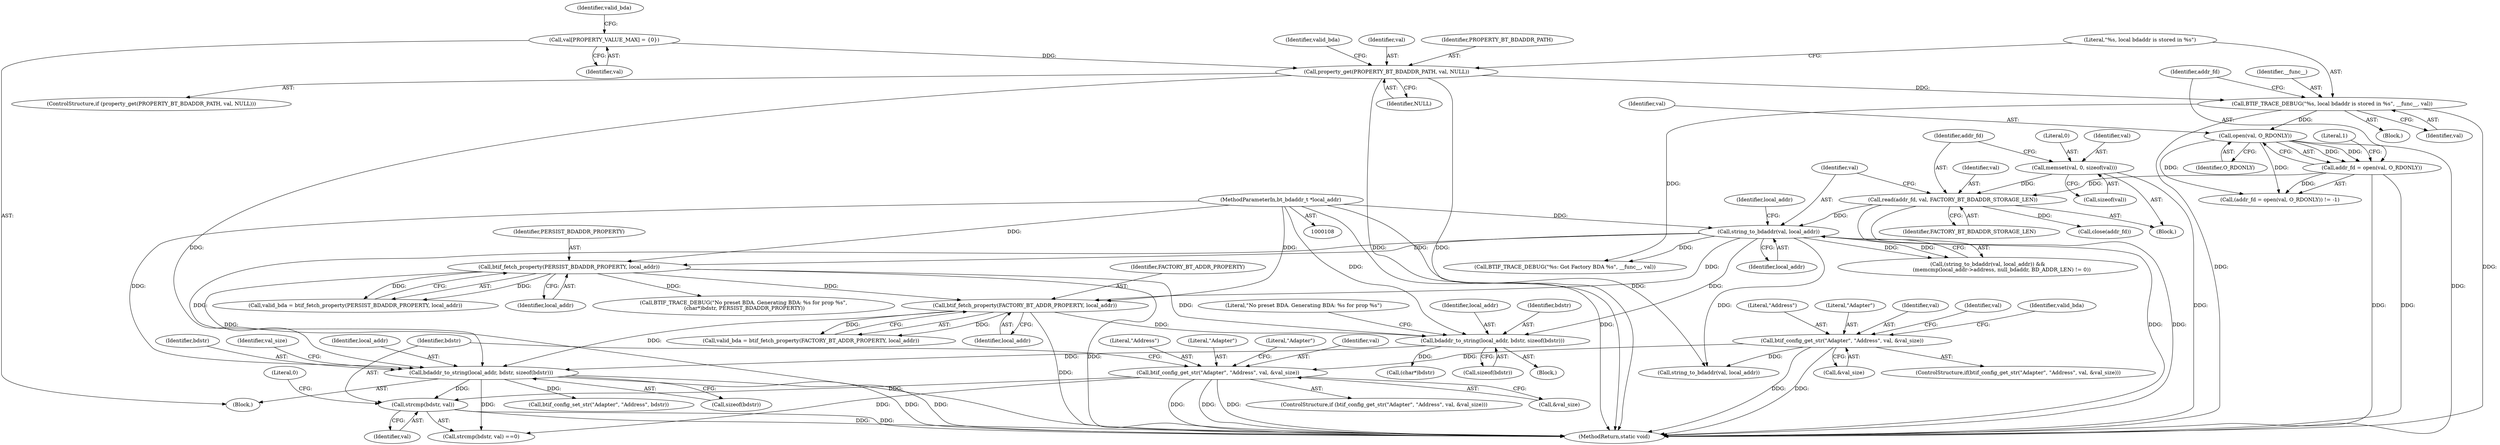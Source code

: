 digraph "0_Android_472271b153c5dc53c28beac55480a8d8434b2d5c_12@API" {
"1000337" [label="(Call,strcmp(bdstr, val))"];
"1000318" [label="(Call,bdaddr_to_string(local_addr, bdstr, sizeof(bdstr)))"];
"1000157" [label="(Call,string_to_bdaddr(val, local_addr))"];
"1000151" [label="(Call,read(addr_fd, val, FACTORY_BT_BDADDR_STORAGE_LEN))"];
"1000138" [label="(Call,addr_fd = open(val, O_RDONLY))"];
"1000140" [label="(Call,open(val, O_RDONLY))"];
"1000132" [label="(Call,BTIF_TRACE_DEBUG(\"%s, local bdaddr is stored in %s\", __func__, val))"];
"1000126" [label="(Call,property_get(PROPERTY_BT_BDADDR_PATH, val, NULL))"];
"1000112" [label="(Call,val[PROPERTY_VALUE_MAX] = {0})"];
"1000146" [label="(Call,memset(val, 0, sizeof(val)))"];
"1000109" [label="(MethodParameterIn,bt_bdaddr_t *local_addr)"];
"1000207" [label="(Call,btif_fetch_property(PERSIST_BDADDR_PROPERTY, local_addr))"];
"1000295" [label="(Call,bdaddr_to_string(local_addr, bdstr, sizeof(bdstr)))"];
"1000216" [label="(Call,btif_fetch_property(FACTORY_BT_ADDR_PROPERTY, local_addr))"];
"1000328" [label="(Call,btif_config_get_str(\"Adapter\", \"Address\", val, &val_size))"];
"1000187" [label="(Call,btif_config_get_str(\"Adapter\", \"Address\", val, &val_size))"];
"1000209" [label="(Identifier,local_addr)"];
"1000133" [label="(Literal,\"%s, local bdaddr is stored in %s\")"];
"1000116" [label="(Identifier,valid_bda)"];
"1000190" [label="(Identifier,val)"];
"1000330" [label="(Literal,\"Address\")"];
"1000338" [label="(Identifier,bdstr)"];
"1000194" [label="(Call,string_to_bdaddr(val, local_addr))"];
"1000336" [label="(Call,strcmp(bdstr, val) ==0)"];
"1000156" [label="(Call,(string_to_bdaddr(val, local_addr)) &&\n                 (memcmp(local_addr->address, null_bdaddr, BD_ADDR_LEN) != 0))"];
"1000137" [label="(Call,(addr_fd = open(val, O_RDONLY)) != -1)"];
"1000128" [label="(Identifier,val)"];
"1000321" [label="(Call,sizeof(bdstr))"];
"1000327" [label="(ControlStructure,if (btif_config_get_str(\"Adapter\", \"Address\", val, &val_size)))"];
"1000329" [label="(Literal,\"Adapter\")"];
"1000141" [label="(Identifier,val)"];
"1000218" [label="(Identifier,local_addr)"];
"1000134" [label="(Identifier,__func__)"];
"1000324" [label="(Identifier,val_size)"];
"1000186" [label="(ControlStructure,if(btif_config_get_str(\"Adapter\", \"Address\", val, &val_size)))"];
"1000295" [label="(Call,bdaddr_to_string(local_addr, bdstr, sizeof(bdstr)))"];
"1000343" [label="(Call,btif_config_set_str(\"Adapter\", \"Address\", bdstr))"];
"1000296" [label="(Identifier,local_addr)"];
"1000344" [label="(Literal,\"Adapter\")"];
"1000152" [label="(Identifier,addr_fd)"];
"1000125" [label="(ControlStructure,if (property_get(PROPERTY_BT_BDADDR_PATH, val, NULL)))"];
"1000195" [label="(Identifier,val)"];
"1000203" [label="(Identifier,valid_bda)"];
"1000337" [label="(Call,strcmp(bdstr, val))"];
"1000159" [label="(Identifier,local_addr)"];
"1000140" [label="(Call,open(val, O_RDONLY))"];
"1000142" [label="(Identifier,O_RDONLY)"];
"1000110" [label="(Block,)"];
"1000191" [label="(Call,&val_size)"];
"1000187" [label="(Call,btif_config_get_str(\"Adapter\", \"Address\", val, &val_size))"];
"1000145" [label="(Block,)"];
"1000129" [label="(Identifier,NULL)"];
"1000217" [label="(Identifier,FACTORY_BT_ADDR_PROPERTY)"];
"1000138" [label="(Call,addr_fd = open(val, O_RDONLY))"];
"1000157" [label="(Call,string_to_bdaddr(val, local_addr))"];
"1000127" [label="(Identifier,PROPERTY_BT_BDADDR_PATH)"];
"1000126" [label="(Call,property_get(PROPERTY_BT_BDADDR_PATH, val, NULL))"];
"1000144" [label="(Literal,1)"];
"1000130" [label="(Block,)"];
"1000205" [label="(Call,valid_bda = btif_fetch_property(PERSIST_BDADDR_PROPERTY, local_addr))"];
"1000214" [label="(Call,valid_bda = btif_fetch_property(FACTORY_BT_ADDR_PROPERTY, local_addr))"];
"1000328" [label="(Call,btif_config_get_str(\"Adapter\", \"Address\", val, &val_size))"];
"1000318" [label="(Call,bdaddr_to_string(local_addr, bdstr, sizeof(bdstr)))"];
"1000302" [label="(Call,(char*)bdstr)"];
"1000176" [label="(Call,close(addr_fd))"];
"1000189" [label="(Literal,\"Address\")"];
"1000301" [label="(Literal,\"No preset BDA. Generating BDA: %s for prop %s\")"];
"1000135" [label="(Identifier,val)"];
"1000146" [label="(Call,memset(val, 0, sizeof(val)))"];
"1000112" [label="(Call,val[PROPERTY_VALUE_MAX] = {0})"];
"1000332" [label="(Call,&val_size)"];
"1000139" [label="(Identifier,addr_fd)"];
"1000158" [label="(Identifier,val)"];
"1000319" [label="(Identifier,local_addr)"];
"1000298" [label="(Call,sizeof(bdstr))"];
"1000148" [label="(Literal,0)"];
"1000180" [label="(Identifier,valid_bda)"];
"1000163" [label="(Identifier,local_addr)"];
"1000153" [label="(Identifier,val)"];
"1000113" [label="(Identifier,val)"];
"1000149" [label="(Call,sizeof(val))"];
"1000109" [label="(MethodParameterIn,bt_bdaddr_t *local_addr)"];
"1000132" [label="(Call,BTIF_TRACE_DEBUG(\"%s, local bdaddr is stored in %s\", __func__, val))"];
"1000340" [label="(Literal,0)"];
"1000300" [label="(Call,BTIF_TRACE_DEBUG(\"No preset BDA. Generating BDA: %s for prop %s\",\n (char*)bdstr, PERSIST_BDADDR_PROPERTY))"];
"1000154" [label="(Identifier,FACTORY_BT_BDADDR_STORAGE_LEN)"];
"1000297" [label="(Identifier,bdstr)"];
"1000331" [label="(Identifier,val)"];
"1000208" [label="(Identifier,PERSIST_BDADDR_PROPERTY)"];
"1000216" [label="(Call,btif_fetch_property(FACTORY_BT_ADDR_PROPERTY, local_addr))"];
"1000172" [label="(Call,BTIF_TRACE_DEBUG(\"%s: Got Factory BDA %s\", __func__, val))"];
"1000147" [label="(Identifier,val)"];
"1000347" [label="(MethodReturn,static void)"];
"1000188" [label="(Literal,\"Adapter\")"];
"1000222" [label="(Block,)"];
"1000339" [label="(Identifier,val)"];
"1000151" [label="(Call,read(addr_fd, val, FACTORY_BT_BDADDR_STORAGE_LEN))"];
"1000207" [label="(Call,btif_fetch_property(PERSIST_BDADDR_PROPERTY, local_addr))"];
"1000320" [label="(Identifier,bdstr)"];
"1000337" -> "1000336"  [label="AST: "];
"1000337" -> "1000339"  [label="CFG: "];
"1000338" -> "1000337"  [label="AST: "];
"1000339" -> "1000337"  [label="AST: "];
"1000340" -> "1000337"  [label="CFG: "];
"1000337" -> "1000347"  [label="DDG: "];
"1000337" -> "1000347"  [label="DDG: "];
"1000318" -> "1000337"  [label="DDG: "];
"1000328" -> "1000337"  [label="DDG: "];
"1000318" -> "1000110"  [label="AST: "];
"1000318" -> "1000321"  [label="CFG: "];
"1000319" -> "1000318"  [label="AST: "];
"1000320" -> "1000318"  [label="AST: "];
"1000321" -> "1000318"  [label="AST: "];
"1000324" -> "1000318"  [label="CFG: "];
"1000318" -> "1000347"  [label="DDG: "];
"1000318" -> "1000347"  [label="DDG: "];
"1000157" -> "1000318"  [label="DDG: "];
"1000207" -> "1000318"  [label="DDG: "];
"1000295" -> "1000318"  [label="DDG: "];
"1000216" -> "1000318"  [label="DDG: "];
"1000109" -> "1000318"  [label="DDG: "];
"1000318" -> "1000336"  [label="DDG: "];
"1000318" -> "1000343"  [label="DDG: "];
"1000157" -> "1000156"  [label="AST: "];
"1000157" -> "1000159"  [label="CFG: "];
"1000158" -> "1000157"  [label="AST: "];
"1000159" -> "1000157"  [label="AST: "];
"1000163" -> "1000157"  [label="CFG: "];
"1000156" -> "1000157"  [label="CFG: "];
"1000157" -> "1000156"  [label="DDG: "];
"1000157" -> "1000156"  [label="DDG: "];
"1000151" -> "1000157"  [label="DDG: "];
"1000109" -> "1000157"  [label="DDG: "];
"1000157" -> "1000172"  [label="DDG: "];
"1000157" -> "1000194"  [label="DDG: "];
"1000157" -> "1000207"  [label="DDG: "];
"1000157" -> "1000216"  [label="DDG: "];
"1000157" -> "1000295"  [label="DDG: "];
"1000151" -> "1000145"  [label="AST: "];
"1000151" -> "1000154"  [label="CFG: "];
"1000152" -> "1000151"  [label="AST: "];
"1000153" -> "1000151"  [label="AST: "];
"1000154" -> "1000151"  [label="AST: "];
"1000158" -> "1000151"  [label="CFG: "];
"1000151" -> "1000347"  [label="DDG: "];
"1000151" -> "1000347"  [label="DDG: "];
"1000138" -> "1000151"  [label="DDG: "];
"1000146" -> "1000151"  [label="DDG: "];
"1000151" -> "1000176"  [label="DDG: "];
"1000138" -> "1000137"  [label="AST: "];
"1000138" -> "1000140"  [label="CFG: "];
"1000139" -> "1000138"  [label="AST: "];
"1000140" -> "1000138"  [label="AST: "];
"1000144" -> "1000138"  [label="CFG: "];
"1000138" -> "1000347"  [label="DDG: "];
"1000138" -> "1000347"  [label="DDG: "];
"1000138" -> "1000137"  [label="DDG: "];
"1000140" -> "1000138"  [label="DDG: "];
"1000140" -> "1000138"  [label="DDG: "];
"1000140" -> "1000142"  [label="CFG: "];
"1000141" -> "1000140"  [label="AST: "];
"1000142" -> "1000140"  [label="AST: "];
"1000140" -> "1000347"  [label="DDG: "];
"1000140" -> "1000137"  [label="DDG: "];
"1000140" -> "1000137"  [label="DDG: "];
"1000132" -> "1000140"  [label="DDG: "];
"1000132" -> "1000130"  [label="AST: "];
"1000132" -> "1000135"  [label="CFG: "];
"1000133" -> "1000132"  [label="AST: "];
"1000134" -> "1000132"  [label="AST: "];
"1000135" -> "1000132"  [label="AST: "];
"1000139" -> "1000132"  [label="CFG: "];
"1000132" -> "1000347"  [label="DDG: "];
"1000132" -> "1000347"  [label="DDG: "];
"1000126" -> "1000132"  [label="DDG: "];
"1000132" -> "1000172"  [label="DDG: "];
"1000126" -> "1000125"  [label="AST: "];
"1000126" -> "1000129"  [label="CFG: "];
"1000127" -> "1000126"  [label="AST: "];
"1000128" -> "1000126"  [label="AST: "];
"1000129" -> "1000126"  [label="AST: "];
"1000133" -> "1000126"  [label="CFG: "];
"1000180" -> "1000126"  [label="CFG: "];
"1000126" -> "1000347"  [label="DDG: "];
"1000126" -> "1000347"  [label="DDG: "];
"1000126" -> "1000347"  [label="DDG: "];
"1000112" -> "1000126"  [label="DDG: "];
"1000112" -> "1000110"  [label="AST: "];
"1000112" -> "1000113"  [label="CFG: "];
"1000113" -> "1000112"  [label="AST: "];
"1000116" -> "1000112"  [label="CFG: "];
"1000146" -> "1000145"  [label="AST: "];
"1000146" -> "1000149"  [label="CFG: "];
"1000147" -> "1000146"  [label="AST: "];
"1000148" -> "1000146"  [label="AST: "];
"1000149" -> "1000146"  [label="AST: "];
"1000152" -> "1000146"  [label="CFG: "];
"1000146" -> "1000347"  [label="DDG: "];
"1000109" -> "1000108"  [label="AST: "];
"1000109" -> "1000347"  [label="DDG: "];
"1000109" -> "1000194"  [label="DDG: "];
"1000109" -> "1000207"  [label="DDG: "];
"1000109" -> "1000216"  [label="DDG: "];
"1000109" -> "1000295"  [label="DDG: "];
"1000207" -> "1000205"  [label="AST: "];
"1000207" -> "1000209"  [label="CFG: "];
"1000208" -> "1000207"  [label="AST: "];
"1000209" -> "1000207"  [label="AST: "];
"1000205" -> "1000207"  [label="CFG: "];
"1000207" -> "1000347"  [label="DDG: "];
"1000207" -> "1000205"  [label="DDG: "];
"1000207" -> "1000205"  [label="DDG: "];
"1000207" -> "1000216"  [label="DDG: "];
"1000207" -> "1000295"  [label="DDG: "];
"1000207" -> "1000300"  [label="DDG: "];
"1000295" -> "1000222"  [label="AST: "];
"1000295" -> "1000298"  [label="CFG: "];
"1000296" -> "1000295"  [label="AST: "];
"1000297" -> "1000295"  [label="AST: "];
"1000298" -> "1000295"  [label="AST: "];
"1000301" -> "1000295"  [label="CFG: "];
"1000216" -> "1000295"  [label="DDG: "];
"1000295" -> "1000302"  [label="DDG: "];
"1000216" -> "1000214"  [label="AST: "];
"1000216" -> "1000218"  [label="CFG: "];
"1000217" -> "1000216"  [label="AST: "];
"1000218" -> "1000216"  [label="AST: "];
"1000214" -> "1000216"  [label="CFG: "];
"1000216" -> "1000347"  [label="DDG: "];
"1000216" -> "1000214"  [label="DDG: "];
"1000216" -> "1000214"  [label="DDG: "];
"1000328" -> "1000327"  [label="AST: "];
"1000328" -> "1000332"  [label="CFG: "];
"1000329" -> "1000328"  [label="AST: "];
"1000330" -> "1000328"  [label="AST: "];
"1000331" -> "1000328"  [label="AST: "];
"1000332" -> "1000328"  [label="AST: "];
"1000338" -> "1000328"  [label="CFG: "];
"1000344" -> "1000328"  [label="CFG: "];
"1000328" -> "1000347"  [label="DDG: "];
"1000328" -> "1000347"  [label="DDG: "];
"1000328" -> "1000347"  [label="DDG: "];
"1000187" -> "1000328"  [label="DDG: "];
"1000328" -> "1000336"  [label="DDG: "];
"1000187" -> "1000186"  [label="AST: "];
"1000187" -> "1000191"  [label="CFG: "];
"1000188" -> "1000187"  [label="AST: "];
"1000189" -> "1000187"  [label="AST: "];
"1000190" -> "1000187"  [label="AST: "];
"1000191" -> "1000187"  [label="AST: "];
"1000195" -> "1000187"  [label="CFG: "];
"1000203" -> "1000187"  [label="CFG: "];
"1000187" -> "1000347"  [label="DDG: "];
"1000187" -> "1000347"  [label="DDG: "];
"1000187" -> "1000194"  [label="DDG: "];
}
